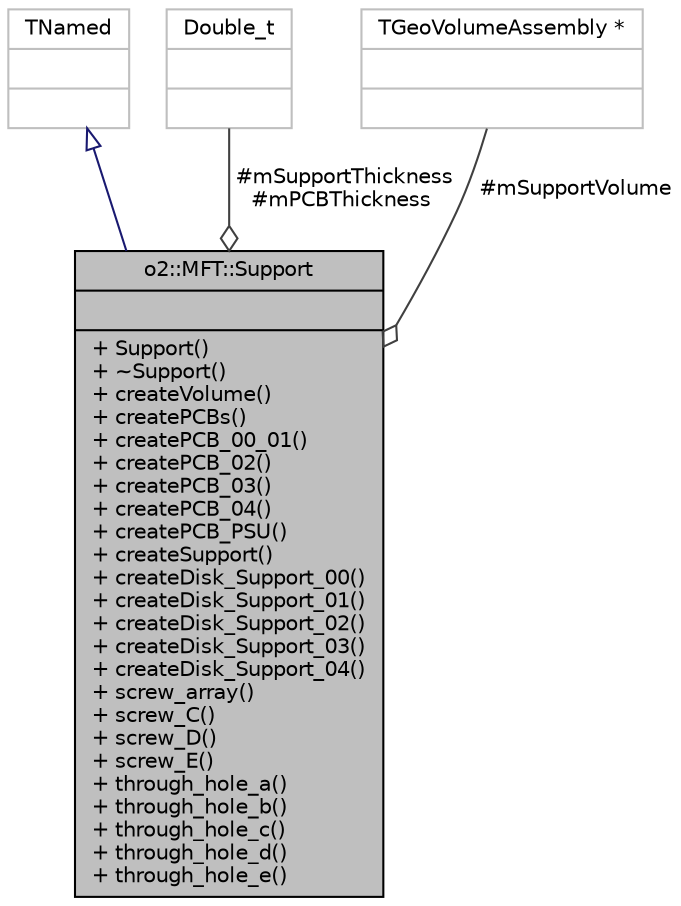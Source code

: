 digraph "o2::MFT::Support"
{
 // INTERACTIVE_SVG=YES
  bgcolor="transparent";
  edge [fontname="Helvetica",fontsize="10",labelfontname="Helvetica",labelfontsize="10"];
  node [fontname="Helvetica",fontsize="10",shape=record];
  Node1 [label="{o2::MFT::Support\n||+ Support()\l+ ~Support()\l+ createVolume()\l+ createPCBs()\l+ createPCB_00_01()\l+ createPCB_02()\l+ createPCB_03()\l+ createPCB_04()\l+ createPCB_PSU()\l+ createSupport()\l+ createDisk_Support_00()\l+ createDisk_Support_01()\l+ createDisk_Support_02()\l+ createDisk_Support_03()\l+ createDisk_Support_04()\l+ screw_array()\l+ screw_C()\l+ screw_D()\l+ screw_E()\l+ through_hole_a()\l+ through_hole_b()\l+ through_hole_c()\l+ through_hole_d()\l+ through_hole_e()\l}",height=0.2,width=0.4,color="black", fillcolor="grey75", style="filled" fontcolor="black"];
  Node2 -> Node1 [dir="back",color="midnightblue",fontsize="10",style="solid",arrowtail="onormal",fontname="Helvetica"];
  Node2 [label="{TNamed\n||}",height=0.2,width=0.4,color="grey75"];
  Node3 -> Node1 [color="grey25",fontsize="10",style="solid",label=" #mSupportThickness\n#mPCBThickness" ,arrowhead="odiamond",fontname="Helvetica"];
  Node3 [label="{Double_t\n||}",height=0.2,width=0.4,color="grey75"];
  Node4 -> Node1 [color="grey25",fontsize="10",style="solid",label=" #mSupportVolume" ,arrowhead="odiamond",fontname="Helvetica"];
  Node4 [label="{TGeoVolumeAssembly *\n||}",height=0.2,width=0.4,color="grey75"];
}
